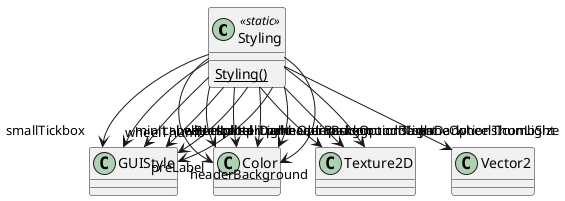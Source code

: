 @startuml
class Styling <<static>> {
    {static} Styling()
}
Styling --> "smallTickbox" GUIStyle
Styling --> "miniLabelButton" GUIStyle
Styling --> "splitterDark" Color
Styling --> "splitterLight" Color
Styling --> "splitter" Color
Styling --> "paneOptionsIconDark" Texture2D
Styling --> "paneOptionsIconLight" Texture2D
Styling --> "paneOptionsIcon" Texture2D
Styling --> "headerLabel" GUIStyle
Styling --> "headerBackgroundDark" Color
Styling --> "headerBackgroundLight" Color
Styling --> "headerBackground" Color
Styling --> "wheelLabel" GUIStyle
Styling --> "wheelThumb" GUIStyle
Styling --> "wheelThumbSize" Vector2
Styling --> "preLabel" GUIStyle
@enduml
